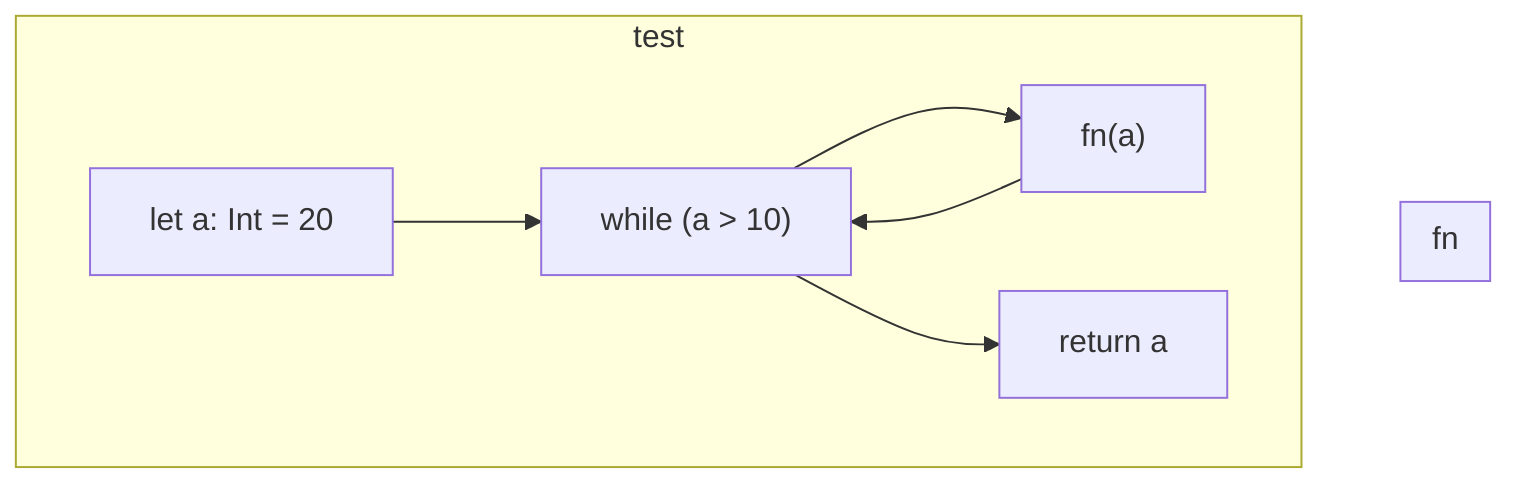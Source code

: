 graph TD
subgraph fn
end
subgraph test
    test_142["let a: Int = 20"]
    test_143["while (a &gt; 10)"]
    test_145["fn(a)"]
    test_148["return a"]:::exitNode
    test_142 --> test_143
    test_143 --> test_145
    test_145 --> test_143
    test_143 --> test_148
end